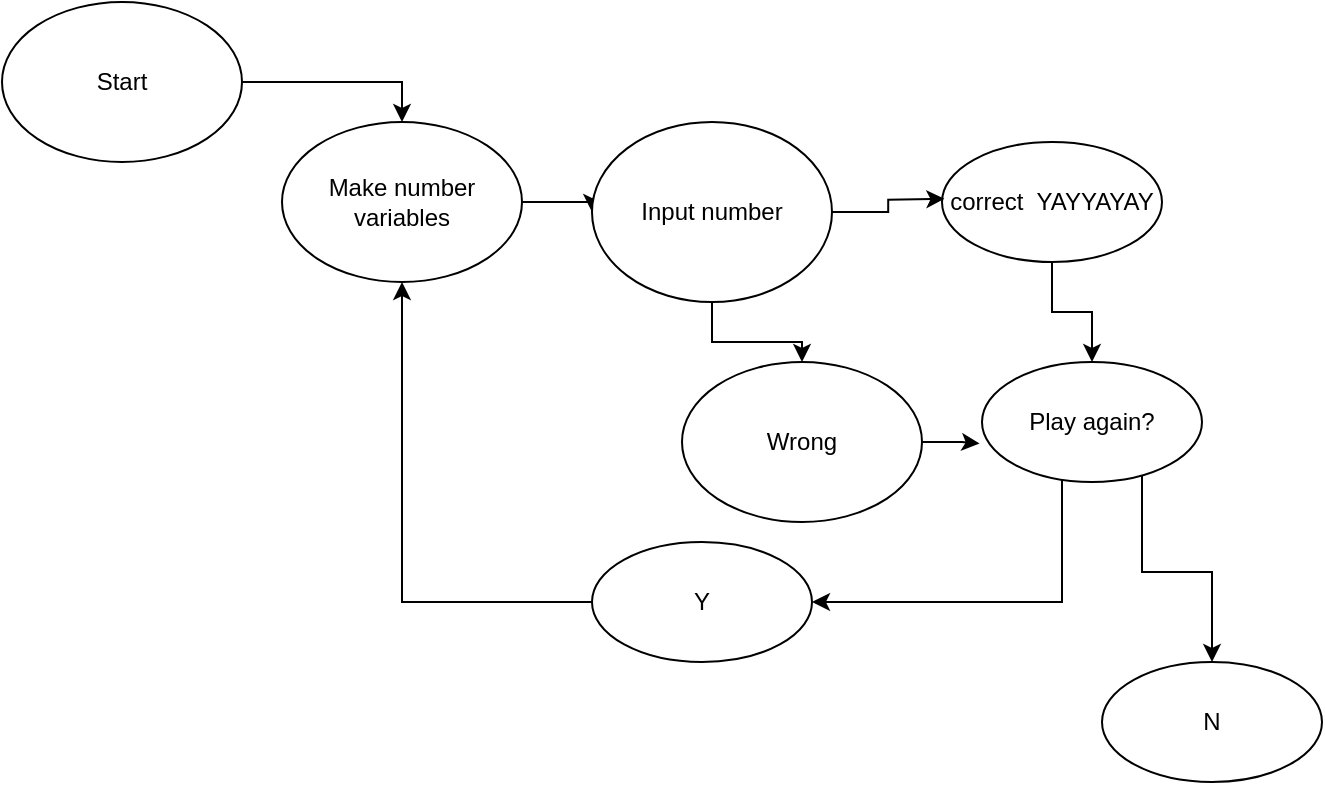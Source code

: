 <mxfile version="28.2.5">
  <diagram name="Page-1" id="-mc81Yz3r002gq6EGLX-">
    <mxGraphModel dx="1034" dy="570" grid="1" gridSize="10" guides="1" tooltips="1" connect="1" arrows="1" fold="1" page="1" pageScale="1" pageWidth="850" pageHeight="1100" math="0" shadow="0">
      <root>
        <mxCell id="0" />
        <mxCell id="1" parent="0" />
        <mxCell id="Zf9-6YF3dKpPAu0ohBBO-4" style="edgeStyle=orthogonalEdgeStyle;rounded=0;orthogonalLoop=1;jettySize=auto;html=1;exitX=1;exitY=0.5;exitDx=0;exitDy=0;entryX=0.5;entryY=0;entryDx=0;entryDy=0;" edge="1" parent="1" source="Zf9-6YF3dKpPAu0ohBBO-1" target="Zf9-6YF3dKpPAu0ohBBO-2">
          <mxGeometry relative="1" as="geometry" />
        </mxCell>
        <mxCell id="Zf9-6YF3dKpPAu0ohBBO-1" value="Start" style="ellipse;whiteSpace=wrap;html=1;" vertex="1" parent="1">
          <mxGeometry x="10" y="10" width="120" height="80" as="geometry" />
        </mxCell>
        <mxCell id="Zf9-6YF3dKpPAu0ohBBO-29" style="edgeStyle=orthogonalEdgeStyle;rounded=0;orthogonalLoop=1;jettySize=auto;html=1;exitX=1;exitY=0.5;exitDx=0;exitDy=0;entryX=0;entryY=0.5;entryDx=0;entryDy=0;" edge="1" parent="1" source="Zf9-6YF3dKpPAu0ohBBO-2" target="Zf9-6YF3dKpPAu0ohBBO-5">
          <mxGeometry relative="1" as="geometry" />
        </mxCell>
        <mxCell id="Zf9-6YF3dKpPAu0ohBBO-2" value="Make number variables" style="ellipse;whiteSpace=wrap;html=1;" vertex="1" parent="1">
          <mxGeometry x="150" y="70" width="120" height="80" as="geometry" />
        </mxCell>
        <mxCell id="Zf9-6YF3dKpPAu0ohBBO-31" style="edgeStyle=orthogonalEdgeStyle;rounded=0;orthogonalLoop=1;jettySize=auto;html=1;entryX=0.5;entryY=0;entryDx=0;entryDy=0;" edge="1" parent="1" source="Zf9-6YF3dKpPAu0ohBBO-5" target="Zf9-6YF3dKpPAu0ohBBO-12">
          <mxGeometry relative="1" as="geometry" />
        </mxCell>
        <mxCell id="Zf9-6YF3dKpPAu0ohBBO-5" value="Input number" style="ellipse;whiteSpace=wrap;html=1;" vertex="1" parent="1">
          <mxGeometry x="305" y="70" width="120" height="90" as="geometry" />
        </mxCell>
        <mxCell id="Zf9-6YF3dKpPAu0ohBBO-33" style="edgeStyle=orthogonalEdgeStyle;rounded=0;orthogonalLoop=1;jettySize=auto;html=1;entryX=0.5;entryY=0;entryDx=0;entryDy=0;" edge="1" parent="1" source="Zf9-6YF3dKpPAu0ohBBO-10" target="Zf9-6YF3dKpPAu0ohBBO-34">
          <mxGeometry relative="1" as="geometry">
            <mxPoint x="535" y="200" as="targetPoint" />
          </mxGeometry>
        </mxCell>
        <mxCell id="Zf9-6YF3dKpPAu0ohBBO-10" value="correct&amp;nbsp; YAYYAYAY" style="ellipse;whiteSpace=wrap;html=1;" vertex="1" parent="1">
          <mxGeometry x="480" y="80" width="110" height="60" as="geometry" />
        </mxCell>
        <mxCell id="Zf9-6YF3dKpPAu0ohBBO-32" style="edgeStyle=orthogonalEdgeStyle;rounded=0;orthogonalLoop=1;jettySize=auto;html=1;entryX=-0.011;entryY=0.68;entryDx=0;entryDy=0;entryPerimeter=0;" edge="1" parent="1" source="Zf9-6YF3dKpPAu0ohBBO-12" target="Zf9-6YF3dKpPAu0ohBBO-34">
          <mxGeometry relative="1" as="geometry">
            <mxPoint x="510" y="230" as="targetPoint" />
          </mxGeometry>
        </mxCell>
        <mxCell id="Zf9-6YF3dKpPAu0ohBBO-12" value="Wrong" style="ellipse;whiteSpace=wrap;html=1;" vertex="1" parent="1">
          <mxGeometry x="350" y="190" width="120" height="80" as="geometry" />
        </mxCell>
        <mxCell id="Zf9-6YF3dKpPAu0ohBBO-28" style="edgeStyle=orthogonalEdgeStyle;rounded=0;orthogonalLoop=1;jettySize=auto;html=1;exitX=1;exitY=0.5;exitDx=0;exitDy=0;entryX=0.01;entryY=0.406;entryDx=0;entryDy=0;entryPerimeter=0;" edge="1" parent="1" source="Zf9-6YF3dKpPAu0ohBBO-5">
          <mxGeometry relative="1" as="geometry">
            <mxPoint x="481.2" y="108.42" as="targetPoint" />
          </mxGeometry>
        </mxCell>
        <mxCell id="Zf9-6YF3dKpPAu0ohBBO-37" style="edgeStyle=orthogonalEdgeStyle;rounded=0;orthogonalLoop=1;jettySize=auto;html=1;entryX=0.5;entryY=0;entryDx=0;entryDy=0;" edge="1" parent="1" source="Zf9-6YF3dKpPAu0ohBBO-34" target="Zf9-6YF3dKpPAu0ohBBO-35">
          <mxGeometry relative="1" as="geometry">
            <Array as="points">
              <mxPoint x="580" y="295" />
              <mxPoint x="615" y="295" />
            </Array>
          </mxGeometry>
        </mxCell>
        <mxCell id="Zf9-6YF3dKpPAu0ohBBO-38" style="edgeStyle=orthogonalEdgeStyle;rounded=0;orthogonalLoop=1;jettySize=auto;html=1;entryX=1;entryY=0.5;entryDx=0;entryDy=0;" edge="1" parent="1" source="Zf9-6YF3dKpPAu0ohBBO-34" target="Zf9-6YF3dKpPAu0ohBBO-36">
          <mxGeometry relative="1" as="geometry">
            <Array as="points">
              <mxPoint x="540" y="310" />
            </Array>
          </mxGeometry>
        </mxCell>
        <mxCell id="Zf9-6YF3dKpPAu0ohBBO-34" value="Play again?" style="ellipse;whiteSpace=wrap;html=1;" vertex="1" parent="1">
          <mxGeometry x="500" y="190" width="110" height="60" as="geometry" />
        </mxCell>
        <mxCell id="Zf9-6YF3dKpPAu0ohBBO-35" value="N" style="ellipse;whiteSpace=wrap;html=1;" vertex="1" parent="1">
          <mxGeometry x="560" y="340" width="110" height="60" as="geometry" />
        </mxCell>
        <mxCell id="Zf9-6YF3dKpPAu0ohBBO-39" style="edgeStyle=orthogonalEdgeStyle;rounded=0;orthogonalLoop=1;jettySize=auto;html=1;entryX=0.5;entryY=1;entryDx=0;entryDy=0;" edge="1" parent="1" source="Zf9-6YF3dKpPAu0ohBBO-36" target="Zf9-6YF3dKpPAu0ohBBO-2">
          <mxGeometry relative="1" as="geometry" />
        </mxCell>
        <mxCell id="Zf9-6YF3dKpPAu0ohBBO-36" value="Y" style="ellipse;whiteSpace=wrap;html=1;" vertex="1" parent="1">
          <mxGeometry x="305" y="280" width="110" height="60" as="geometry" />
        </mxCell>
      </root>
    </mxGraphModel>
  </diagram>
</mxfile>
